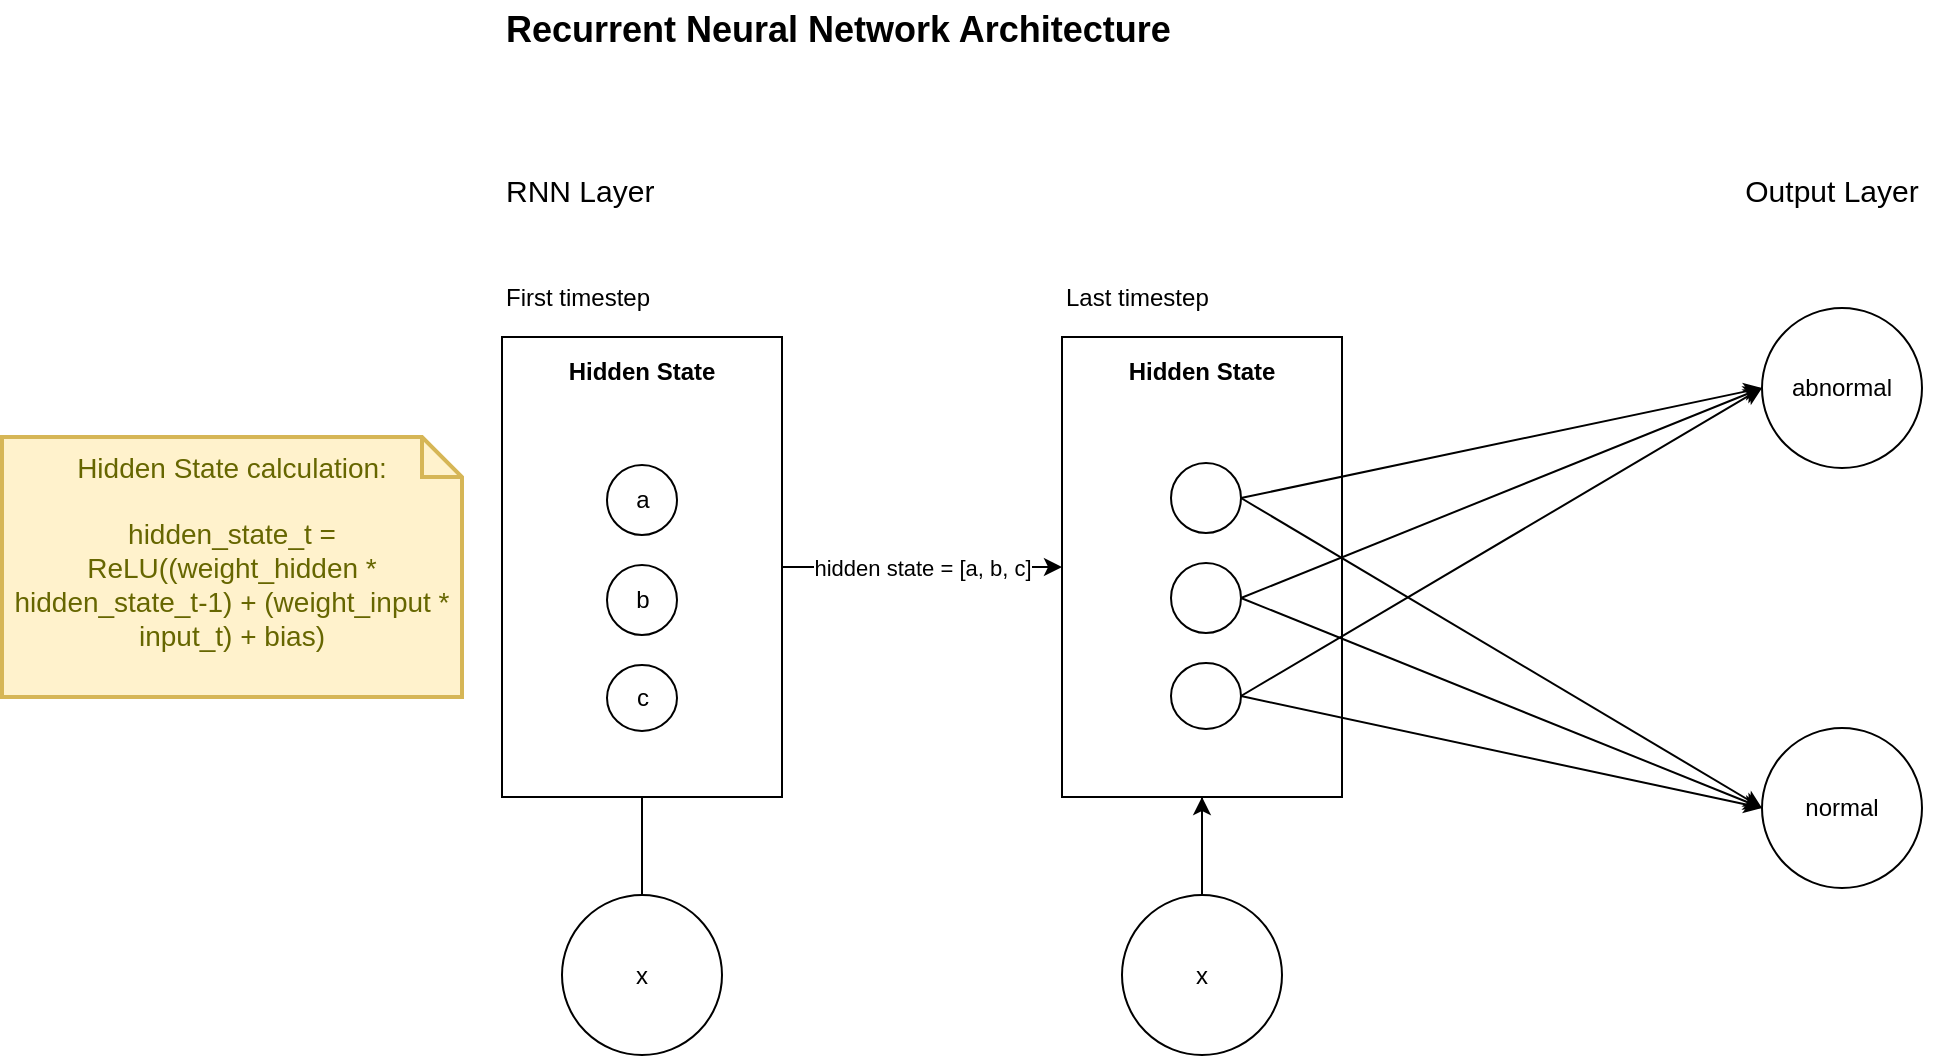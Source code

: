 <mxfile version="22.1.22" type="embed">
  <diagram id="8t7fDsX5JY08Et9z2ZFi" name="Page-1">
    <mxGraphModel dx="1960" dy="713" grid="1" gridSize="10" guides="1" tooltips="1" connect="1" arrows="1" fold="1" page="1" pageScale="1" pageWidth="850" pageHeight="1100" math="0" shadow="0">
      <root>
        <mxCell id="0" />
        <mxCell id="1" parent="0" />
        <mxCell id="3" value="Recurrent Neural Network Architecture" style="text;html=1;strokeColor=none;fillColor=none;align=left;verticalAlign=middle;whiteSpace=wrap;rounded=0;fontStyle=1;fontSize=18;" parent="1" vertex="1">
          <mxGeometry x="-180" y="80" width="430" height="30" as="geometry" />
        </mxCell>
        <mxCell id="14" style="edgeStyle=orthogonalEdgeStyle;rounded=0;orthogonalLoop=1;jettySize=auto;html=1;exitX=0.5;exitY=0;exitDx=0;exitDy=0;entryX=0.5;entryY=1;entryDx=0;entryDy=0;" parent="1" source="10" target="13" edge="1">
          <mxGeometry relative="1" as="geometry">
            <mxPoint x="297" y="361.5" as="targetPoint" />
          </mxGeometry>
        </mxCell>
        <mxCell id="92" value="" style="edgeStyle=orthogonalEdgeStyle;rounded=0;orthogonalLoop=1;jettySize=auto;html=1;" edge="1" parent="1" source="10">
          <mxGeometry relative="1" as="geometry">
            <mxPoint x="170" y="447.5" as="targetPoint" />
          </mxGeometry>
        </mxCell>
        <mxCell id="10" value="x" style="ellipse;whiteSpace=wrap;html=1;aspect=fixed;" parent="1" vertex="1">
          <mxGeometry x="130" y="527.5" width="80" height="80" as="geometry" />
        </mxCell>
        <mxCell id="13" value="" style="rounded=0;whiteSpace=wrap;html=1;" parent="1" vertex="1">
          <mxGeometry x="100" y="248.5" width="140" height="230" as="geometry" />
        </mxCell>
        <mxCell id="31" value="RNN Layer" style="text;html=1;strokeColor=none;fillColor=none;align=left;verticalAlign=middle;whiteSpace=wrap;rounded=0;fontSize=15;" parent="1" vertex="1">
          <mxGeometry x="-180" y="160" width="120" height="30" as="geometry" />
        </mxCell>
        <mxCell id="34" value="normal" style="ellipse;whiteSpace=wrap;html=1;aspect=fixed;" parent="1" vertex="1">
          <mxGeometry x="450" y="444" width="80" height="80" as="geometry" />
        </mxCell>
        <mxCell id="35" value="abnormal" style="ellipse;whiteSpace=wrap;html=1;aspect=fixed;" parent="1" vertex="1">
          <mxGeometry x="450" y="234" width="80" height="80" as="geometry" />
        </mxCell>
        <mxCell id="37" value="Output Layer" style="text;html=1;strokeColor=none;fillColor=none;align=center;verticalAlign=middle;whiteSpace=wrap;rounded=0;fontSize=15;" parent="1" vertex="1">
          <mxGeometry x="425" y="160" width="120" height="30" as="geometry" />
        </mxCell>
        <mxCell id="74" value="" style="ellipse;whiteSpace=wrap;html=1;aspect=fixed;" parent="1" vertex="1">
          <mxGeometry x="154.5" y="311.5" width="35" height="35" as="geometry" />
        </mxCell>
        <mxCell id="76" value="" style="ellipse;whiteSpace=wrap;html=1;aspect=fixed;" parent="1" vertex="1">
          <mxGeometry x="154.5" y="361.5" width="35" height="35" as="geometry" />
        </mxCell>
        <mxCell id="77" value="" style="ellipse;whiteSpace=wrap;html=1;aspect=fixed;" parent="1" vertex="1">
          <mxGeometry x="154.5" y="411.5" width="35" height="33" as="geometry" />
        </mxCell>
        <mxCell id="78" value="Hidden State" style="text;html=1;strokeColor=none;fillColor=none;align=center;verticalAlign=middle;whiteSpace=wrap;rounded=0;fontStyle=1" parent="1" vertex="1">
          <mxGeometry x="100" y="248.5" width="140" height="35" as="geometry" />
        </mxCell>
        <mxCell id="83" value="" style="endArrow=classic;html=1;rounded=0;exitX=1;exitY=0.5;exitDx=0;exitDy=0;entryX=0;entryY=0.5;entryDx=0;entryDy=0;" parent="1" source="74" target="35" edge="1">
          <mxGeometry width="50" height="50" relative="1" as="geometry">
            <mxPoint x="300" y="321.5" as="sourcePoint" />
            <mxPoint x="350" y="271.5" as="targetPoint" />
          </mxGeometry>
        </mxCell>
        <mxCell id="84" value="" style="endArrow=classic;html=1;rounded=0;exitX=1;exitY=0.5;exitDx=0;exitDy=0;entryX=0;entryY=0.5;entryDx=0;entryDy=0;" parent="1" source="74" target="34" edge="1">
          <mxGeometry width="50" height="50" relative="1" as="geometry">
            <mxPoint x="370" y="394.5" as="sourcePoint" />
            <mxPoint x="630" y="321.5" as="targetPoint" />
          </mxGeometry>
        </mxCell>
        <mxCell id="85" value="" style="endArrow=classic;html=1;rounded=0;exitX=1;exitY=0.5;exitDx=0;exitDy=0;entryX=0;entryY=0.5;entryDx=0;entryDy=0;" parent="1" source="76" edge="1" target="35">
          <mxGeometry width="50" height="50" relative="1" as="geometry">
            <mxPoint x="200" y="339.5" as="sourcePoint" />
            <mxPoint x="450" y="261.5" as="targetPoint" />
          </mxGeometry>
        </mxCell>
        <mxCell id="86" value="" style="endArrow=classic;html=1;rounded=0;exitX=1;exitY=0.5;exitDx=0;exitDy=0;entryX=0;entryY=0.5;entryDx=0;entryDy=0;" parent="1" source="76" target="34" edge="1">
          <mxGeometry width="50" height="50" relative="1" as="geometry">
            <mxPoint x="200" y="339.5" as="sourcePoint" />
            <mxPoint x="410" y="371.5" as="targetPoint" />
          </mxGeometry>
        </mxCell>
        <mxCell id="87" value="" style="endArrow=classic;html=1;rounded=0;exitX=1;exitY=0.5;exitDx=0;exitDy=0;entryX=0;entryY=0.5;entryDx=0;entryDy=0;" parent="1" source="77" target="35" edge="1">
          <mxGeometry width="50" height="50" relative="1" as="geometry">
            <mxPoint x="200" y="389.5" as="sourcePoint" />
            <mxPoint x="460" y="481.5" as="targetPoint" />
          </mxGeometry>
        </mxCell>
        <mxCell id="88" value="" style="endArrow=classic;html=1;rounded=0;exitX=1;exitY=0.5;exitDx=0;exitDy=0;entryX=0;entryY=0.5;entryDx=0;entryDy=0;" parent="1" source="77" target="34" edge="1">
          <mxGeometry width="50" height="50" relative="1" as="geometry">
            <mxPoint x="200" y="339.5" as="sourcePoint" />
            <mxPoint x="460" y="481.5" as="targetPoint" />
          </mxGeometry>
        </mxCell>
        <mxCell id="90" value="Hidden State calculation:&lt;br&gt;&lt;br&gt;&lt;div style=&quot;border-color: var(--border-color);&quot;&gt;hidden_state_t = ReLU((weight_hidden * hidden_state_t-1) + (weight_input * input_t) + bias)&lt;/div&gt;&lt;div style=&quot;border-color: var(--border-color);&quot;&gt;&lt;br style=&quot;border-color: var(--border-color); color: rgb(0, 0, 0); font-size: 12px; font-weight: 700;&quot;&gt;&lt;/div&gt;" style="shape=note;strokeWidth=2;fontSize=14;size=20;whiteSpace=wrap;html=1;fillColor=#fff2cc;strokeColor=#d6b656;fontColor=#666600;" parent="1" vertex="1">
          <mxGeometry x="-430" y="298.5" width="230" height="130" as="geometry" />
        </mxCell>
        <mxCell id="98" value="" style="edgeStyle=orthogonalEdgeStyle;rounded=0;orthogonalLoop=1;jettySize=auto;html=1;" edge="1" parent="1" source="99">
          <mxGeometry relative="1" as="geometry">
            <mxPoint x="-110" y="447.5" as="targetPoint" />
          </mxGeometry>
        </mxCell>
        <mxCell id="99" value="x" style="ellipse;whiteSpace=wrap;html=1;aspect=fixed;" vertex="1" parent="1">
          <mxGeometry x="-150" y="527.5" width="80" height="80" as="geometry" />
        </mxCell>
        <mxCell id="105" value="hidden state = [a, b, c]" style="edgeStyle=orthogonalEdgeStyle;rounded=0;orthogonalLoop=1;jettySize=auto;html=1;exitX=1;exitY=0.5;exitDx=0;exitDy=0;entryX=0;entryY=0.5;entryDx=0;entryDy=0;" edge="1" parent="1" source="100" target="13">
          <mxGeometry relative="1" as="geometry" />
        </mxCell>
        <mxCell id="100" value="" style="rounded=0;whiteSpace=wrap;html=1;" vertex="1" parent="1">
          <mxGeometry x="-180" y="248.5" width="140" height="230" as="geometry" />
        </mxCell>
        <mxCell id="101" value="Hidden State" style="text;html=1;strokeColor=none;fillColor=none;align=center;verticalAlign=middle;whiteSpace=wrap;rounded=0;fontStyle=1" vertex="1" parent="1">
          <mxGeometry x="-180" y="248.5" width="140" height="35" as="geometry" />
        </mxCell>
        <mxCell id="102" value="a" style="ellipse;whiteSpace=wrap;html=1;aspect=fixed;" vertex="1" parent="1">
          <mxGeometry x="-127.5" y="312.5" width="35" height="35" as="geometry" />
        </mxCell>
        <mxCell id="103" value="b" style="ellipse;whiteSpace=wrap;html=1;aspect=fixed;" vertex="1" parent="1">
          <mxGeometry x="-127.5" y="362.5" width="35" height="35" as="geometry" />
        </mxCell>
        <mxCell id="104" value="c" style="ellipse;whiteSpace=wrap;html=1;aspect=fixed;" vertex="1" parent="1">
          <mxGeometry x="-127.5" y="412.5" width="35" height="33" as="geometry" />
        </mxCell>
        <mxCell id="106" value="First timestep" style="text;html=1;strokeColor=none;fillColor=none;align=left;verticalAlign=middle;whiteSpace=wrap;rounded=0;" vertex="1" parent="1">
          <mxGeometry x="-180" y="214" width="130" height="30" as="geometry" />
        </mxCell>
        <mxCell id="107" value="Last timestep" style="text;html=1;strokeColor=none;fillColor=none;align=left;verticalAlign=middle;whiteSpace=wrap;rounded=0;" vertex="1" parent="1">
          <mxGeometry x="100" y="214" width="130" height="30" as="geometry" />
        </mxCell>
      </root>
    </mxGraphModel>
  </diagram>
</mxfile>
